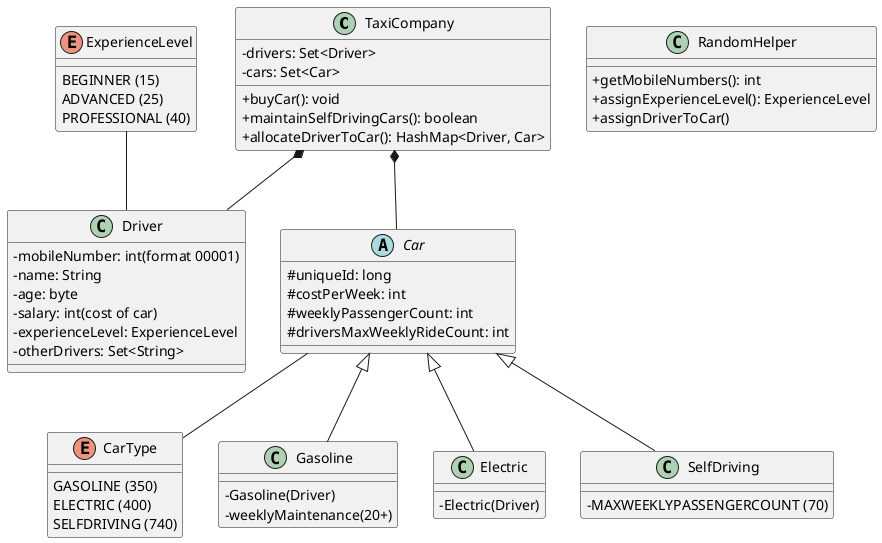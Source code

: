 @startuml taxiCompany
skinparam ClassAttributeIconSize 0
TaxiCompany *-- Driver
TaxiCompany *-- Car
Car -- CarType
Car <|-- Gasoline
Car <|-- Electric
Car <|-- SelfDriving
ExperienceLevel -- Driver
enum CarType {
    GASOLINE (350)
    ELECTRIC (400)
    SELFDRIVING (740)
}
enum ExperienceLevel {
    BEGINNER (15)
    ADVANCED (25)
    PROFESSIONAL (40)
}
class TaxiCompany{
    -drivers: Set<Driver>
    -cars: Set<Car>
    +buyCar(): void
    +maintainSelfDrivingCars(): boolean
    +allocateDriverToCar(): HashMap<Driver, Car>
}
class Driver{
    -mobileNumber: int(format 00001)
    -name: String
    -age: byte
    -salary: int(cost of car)
    -experienceLevel: ExperienceLevel
    -otherDrivers: Set<String>
    __
}
abstract class Car{
    #uniqueId: long
    #costPerWeek: int
    #weeklyPassengerCount: int
    #driversMaxWeeklyRideCount: int
}
class Gasoline{
    -Gasoline(Driver)
    -weeklyMaintenance(20+)
}
class Electric{
    -Electric(Driver)
}
class SelfDriving{
    - MAXWEEKLYPASSENGERCOUNT (70)
}
class RandomHelper{
    +getMobileNumbers(): int
    +assignExperienceLevel(): ExperienceLevel
    +assignDriverToCar()
}
@enduml